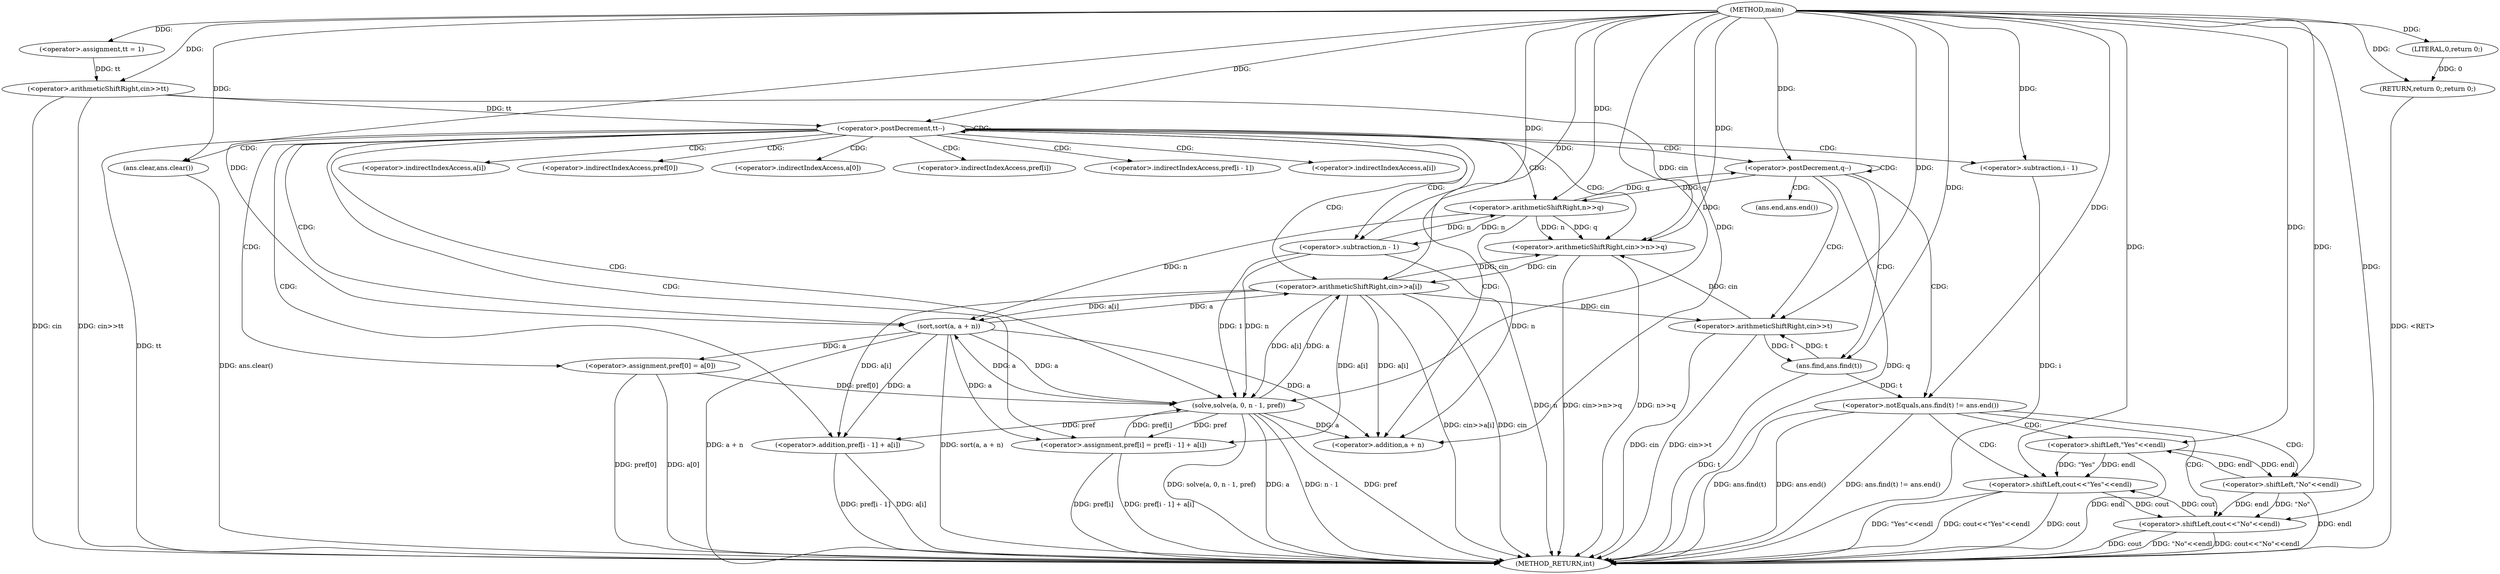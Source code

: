 digraph "main" {  
"1000315" [label = "(METHOD,main)" ]
"1000401" [label = "(METHOD_RETURN,int)" ]
"1000321" [label = "(<operator>.assignment,tt = 1)" ]
"1000324" [label = "(<operator>.arithmeticShiftRight,cin>>tt)" ]
"1000399" [label = "(RETURN,return 0;,return 0;)" ]
"1000328" [label = "(<operator>.postDecrement,tt--)" ]
"1000400" [label = "(LITERAL,0,return 0;)" ]
"1000331" [label = "(<operator>.arithmeticShiftRight,cin>>n>>q)" ]
"1000337" [label = "(ans.clear,ans.clear())" ]
"1000338" [label = "(<operator>.arithmeticShiftRight,cin>>a[i])" ]
"1000343" [label = "(sort,sort(a, a + n))" ]
"1000349" [label = "(<operator>.assignment,pref[0] = a[0])" ]
"1000356" [label = "(<operator>.assignment,pref[i] = pref[i - 1] + a[i])" ]
"1000369" [label = "(solve,solve(a, 0, n - 1, pref))" ]
"1000377" [label = "(<operator>.postDecrement,q--)" ]
"1000333" [label = "(<operator>.arithmeticShiftRight,n>>q)" ]
"1000345" [label = "(<operator>.addition,a + n)" ]
"1000360" [label = "(<operator>.addition,pref[i - 1] + a[i])" ]
"1000372" [label = "(<operator>.subtraction,n - 1)" ]
"1000380" [label = "(<operator>.arithmeticShiftRight,cin>>t)" ]
"1000384" [label = "(<operator>.notEquals,ans.find(t) != ans.end())" ]
"1000388" [label = "(<operator>.shiftLeft,cout<<\"Yes\"<<endl)" ]
"1000363" [label = "(<operator>.subtraction,i - 1)" ]
"1000394" [label = "(<operator>.shiftLeft,cout<<\"No\"<<endl)" ]
"1000385" [label = "(ans.find,ans.find(t))" ]
"1000390" [label = "(<operator>.shiftLeft,\"Yes\"<<endl)" ]
"1000396" [label = "(<operator>.shiftLeft,\"No\"<<endl)" ]
"1000340" [label = "(<operator>.indirectIndexAccess,a[i])" ]
"1000350" [label = "(<operator>.indirectIndexAccess,pref[0])" ]
"1000353" [label = "(<operator>.indirectIndexAccess,a[0])" ]
"1000357" [label = "(<operator>.indirectIndexAccess,pref[i])" ]
"1000361" [label = "(<operator>.indirectIndexAccess,pref[i - 1])" ]
"1000366" [label = "(<operator>.indirectIndexAccess,a[i])" ]
"1000387" [label = "(ans.end,ans.end())" ]
  "1000399" -> "1000401"  [ label = "DDG: <RET>"] 
  "1000324" -> "1000401"  [ label = "DDG: cin"] 
  "1000324" -> "1000401"  [ label = "DDG: cin>>tt"] 
  "1000328" -> "1000401"  [ label = "DDG: tt"] 
  "1000331" -> "1000401"  [ label = "DDG: n>>q"] 
  "1000331" -> "1000401"  [ label = "DDG: cin>>n>>q"] 
  "1000337" -> "1000401"  [ label = "DDG: ans.clear()"] 
  "1000338" -> "1000401"  [ label = "DDG: cin"] 
  "1000338" -> "1000401"  [ label = "DDG: cin>>a[i]"] 
  "1000343" -> "1000401"  [ label = "DDG: a + n"] 
  "1000343" -> "1000401"  [ label = "DDG: sort(a, a + n)"] 
  "1000349" -> "1000401"  [ label = "DDG: pref[0]"] 
  "1000349" -> "1000401"  [ label = "DDG: a[0]"] 
  "1000356" -> "1000401"  [ label = "DDG: pref[i]"] 
  "1000363" -> "1000401"  [ label = "DDG: i"] 
  "1000360" -> "1000401"  [ label = "DDG: pref[i - 1]"] 
  "1000360" -> "1000401"  [ label = "DDG: a[i]"] 
  "1000356" -> "1000401"  [ label = "DDG: pref[i - 1] + a[i]"] 
  "1000369" -> "1000401"  [ label = "DDG: a"] 
  "1000372" -> "1000401"  [ label = "DDG: n"] 
  "1000369" -> "1000401"  [ label = "DDG: n - 1"] 
  "1000369" -> "1000401"  [ label = "DDG: pref"] 
  "1000369" -> "1000401"  [ label = "DDG: solve(a, 0, n - 1, pref)"] 
  "1000377" -> "1000401"  [ label = "DDG: q"] 
  "1000380" -> "1000401"  [ label = "DDG: cin"] 
  "1000380" -> "1000401"  [ label = "DDG: cin>>t"] 
  "1000385" -> "1000401"  [ label = "DDG: t"] 
  "1000384" -> "1000401"  [ label = "DDG: ans.find(t)"] 
  "1000384" -> "1000401"  [ label = "DDG: ans.end()"] 
  "1000384" -> "1000401"  [ label = "DDG: ans.find(t) != ans.end()"] 
  "1000394" -> "1000401"  [ label = "DDG: cout"] 
  "1000396" -> "1000401"  [ label = "DDG: endl"] 
  "1000394" -> "1000401"  [ label = "DDG: \"No\"<<endl"] 
  "1000394" -> "1000401"  [ label = "DDG: cout<<\"No\"<<endl"] 
  "1000388" -> "1000401"  [ label = "DDG: cout"] 
  "1000390" -> "1000401"  [ label = "DDG: endl"] 
  "1000388" -> "1000401"  [ label = "DDG: \"Yes\"<<endl"] 
  "1000388" -> "1000401"  [ label = "DDG: cout<<\"Yes\"<<endl"] 
  "1000315" -> "1000321"  [ label = "DDG: "] 
  "1000400" -> "1000399"  [ label = "DDG: 0"] 
  "1000315" -> "1000399"  [ label = "DDG: "] 
  "1000315" -> "1000324"  [ label = "DDG: "] 
  "1000321" -> "1000324"  [ label = "DDG: tt"] 
  "1000315" -> "1000400"  [ label = "DDG: "] 
  "1000324" -> "1000328"  [ label = "DDG: tt"] 
  "1000315" -> "1000328"  [ label = "DDG: "] 
  "1000315" -> "1000337"  [ label = "DDG: "] 
  "1000343" -> "1000349"  [ label = "DDG: a"] 
  "1000369" -> "1000356"  [ label = "DDG: pref"] 
  "1000338" -> "1000356"  [ label = "DDG: a[i]"] 
  "1000343" -> "1000356"  [ label = "DDG: a"] 
  "1000324" -> "1000331"  [ label = "DDG: cin"] 
  "1000338" -> "1000331"  [ label = "DDG: cin"] 
  "1000380" -> "1000331"  [ label = "DDG: cin"] 
  "1000315" -> "1000331"  [ label = "DDG: "] 
  "1000333" -> "1000331"  [ label = "DDG: q"] 
  "1000333" -> "1000331"  [ label = "DDG: n"] 
  "1000331" -> "1000338"  [ label = "DDG: cin"] 
  "1000315" -> "1000338"  [ label = "DDG: "] 
  "1000369" -> "1000338"  [ label = "DDG: a"] 
  "1000343" -> "1000338"  [ label = "DDG: a"] 
  "1000338" -> "1000343"  [ label = "DDG: a[i]"] 
  "1000315" -> "1000343"  [ label = "DDG: "] 
  "1000369" -> "1000343"  [ label = "DDG: a"] 
  "1000333" -> "1000343"  [ label = "DDG: n"] 
  "1000343" -> "1000369"  [ label = "DDG: a"] 
  "1000315" -> "1000369"  [ label = "DDG: "] 
  "1000338" -> "1000369"  [ label = "DDG: a[i]"] 
  "1000372" -> "1000369"  [ label = "DDG: n"] 
  "1000372" -> "1000369"  [ label = "DDG: 1"] 
  "1000349" -> "1000369"  [ label = "DDG: pref[0]"] 
  "1000356" -> "1000369"  [ label = "DDG: pref[i]"] 
  "1000372" -> "1000333"  [ label = "DDG: n"] 
  "1000315" -> "1000333"  [ label = "DDG: "] 
  "1000377" -> "1000333"  [ label = "DDG: q"] 
  "1000338" -> "1000345"  [ label = "DDG: a[i]"] 
  "1000369" -> "1000345"  [ label = "DDG: a"] 
  "1000315" -> "1000345"  [ label = "DDG: "] 
  "1000343" -> "1000345"  [ label = "DDG: a"] 
  "1000333" -> "1000345"  [ label = "DDG: n"] 
  "1000369" -> "1000360"  [ label = "DDG: pref"] 
  "1000338" -> "1000360"  [ label = "DDG: a[i]"] 
  "1000343" -> "1000360"  [ label = "DDG: a"] 
  "1000315" -> "1000372"  [ label = "DDG: "] 
  "1000333" -> "1000372"  [ label = "DDG: n"] 
  "1000333" -> "1000377"  [ label = "DDG: q"] 
  "1000315" -> "1000377"  [ label = "DDG: "] 
  "1000338" -> "1000380"  [ label = "DDG: cin"] 
  "1000315" -> "1000380"  [ label = "DDG: "] 
  "1000385" -> "1000380"  [ label = "DDG: t"] 
  "1000315" -> "1000363"  [ label = "DDG: "] 
  "1000385" -> "1000384"  [ label = "DDG: t"] 
  "1000315" -> "1000384"  [ label = "DDG: "] 
  "1000394" -> "1000388"  [ label = "DDG: cout"] 
  "1000315" -> "1000388"  [ label = "DDG: "] 
  "1000390" -> "1000388"  [ label = "DDG: endl"] 
  "1000390" -> "1000388"  [ label = "DDG: \"Yes\""] 
  "1000380" -> "1000385"  [ label = "DDG: t"] 
  "1000315" -> "1000385"  [ label = "DDG: "] 
  "1000315" -> "1000390"  [ label = "DDG: "] 
  "1000396" -> "1000390"  [ label = "DDG: endl"] 
  "1000388" -> "1000394"  [ label = "DDG: cout"] 
  "1000315" -> "1000394"  [ label = "DDG: "] 
  "1000396" -> "1000394"  [ label = "DDG: \"No\""] 
  "1000396" -> "1000394"  [ label = "DDG: endl"] 
  "1000315" -> "1000396"  [ label = "DDG: "] 
  "1000390" -> "1000396"  [ label = "DDG: endl"] 
  "1000328" -> "1000350"  [ label = "CDG: "] 
  "1000328" -> "1000333"  [ label = "CDG: "] 
  "1000328" -> "1000340"  [ label = "CDG: "] 
  "1000328" -> "1000337"  [ label = "CDG: "] 
  "1000328" -> "1000345"  [ label = "CDG: "] 
  "1000328" -> "1000360"  [ label = "CDG: "] 
  "1000328" -> "1000353"  [ label = "CDG: "] 
  "1000328" -> "1000338"  [ label = "CDG: "] 
  "1000328" -> "1000349"  [ label = "CDG: "] 
  "1000328" -> "1000356"  [ label = "CDG: "] 
  "1000328" -> "1000328"  [ label = "CDG: "] 
  "1000328" -> "1000377"  [ label = "CDG: "] 
  "1000328" -> "1000366"  [ label = "CDG: "] 
  "1000328" -> "1000357"  [ label = "CDG: "] 
  "1000328" -> "1000331"  [ label = "CDG: "] 
  "1000328" -> "1000363"  [ label = "CDG: "] 
  "1000328" -> "1000361"  [ label = "CDG: "] 
  "1000328" -> "1000343"  [ label = "CDG: "] 
  "1000328" -> "1000372"  [ label = "CDG: "] 
  "1000328" -> "1000369"  [ label = "CDG: "] 
  "1000377" -> "1000380"  [ label = "CDG: "] 
  "1000377" -> "1000387"  [ label = "CDG: "] 
  "1000377" -> "1000385"  [ label = "CDG: "] 
  "1000377" -> "1000384"  [ label = "CDG: "] 
  "1000377" -> "1000377"  [ label = "CDG: "] 
  "1000384" -> "1000396"  [ label = "CDG: "] 
  "1000384" -> "1000388"  [ label = "CDG: "] 
  "1000384" -> "1000390"  [ label = "CDG: "] 
  "1000384" -> "1000394"  [ label = "CDG: "] 
}
